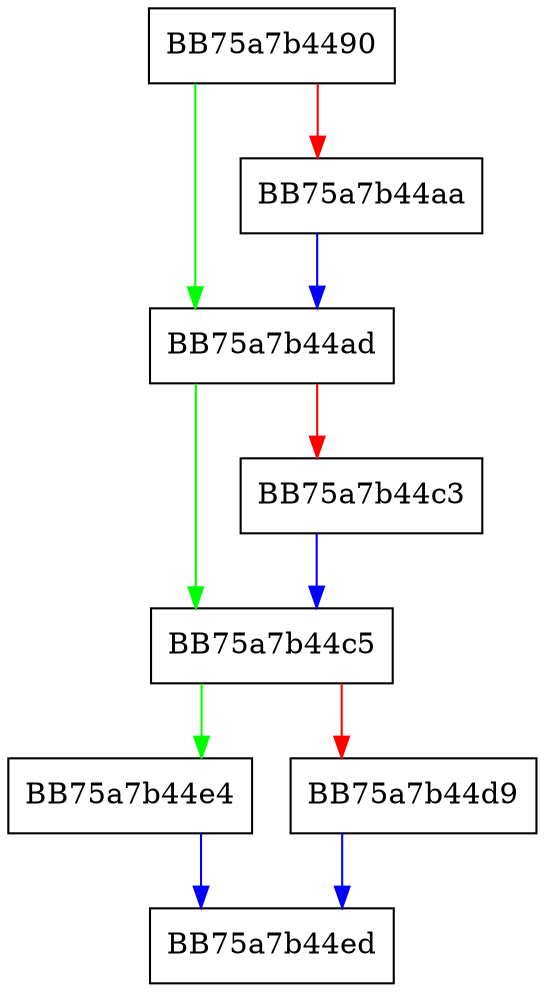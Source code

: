 digraph FPU_fyl2xp1 {
  node [shape="box"];
  graph [splines=ortho];
  BB75a7b4490 -> BB75a7b44ad [color="green"];
  BB75a7b4490 -> BB75a7b44aa [color="red"];
  BB75a7b44aa -> BB75a7b44ad [color="blue"];
  BB75a7b44ad -> BB75a7b44c5 [color="green"];
  BB75a7b44ad -> BB75a7b44c3 [color="red"];
  BB75a7b44c3 -> BB75a7b44c5 [color="blue"];
  BB75a7b44c5 -> BB75a7b44e4 [color="green"];
  BB75a7b44c5 -> BB75a7b44d9 [color="red"];
  BB75a7b44d9 -> BB75a7b44ed [color="blue"];
  BB75a7b44e4 -> BB75a7b44ed [color="blue"];
}